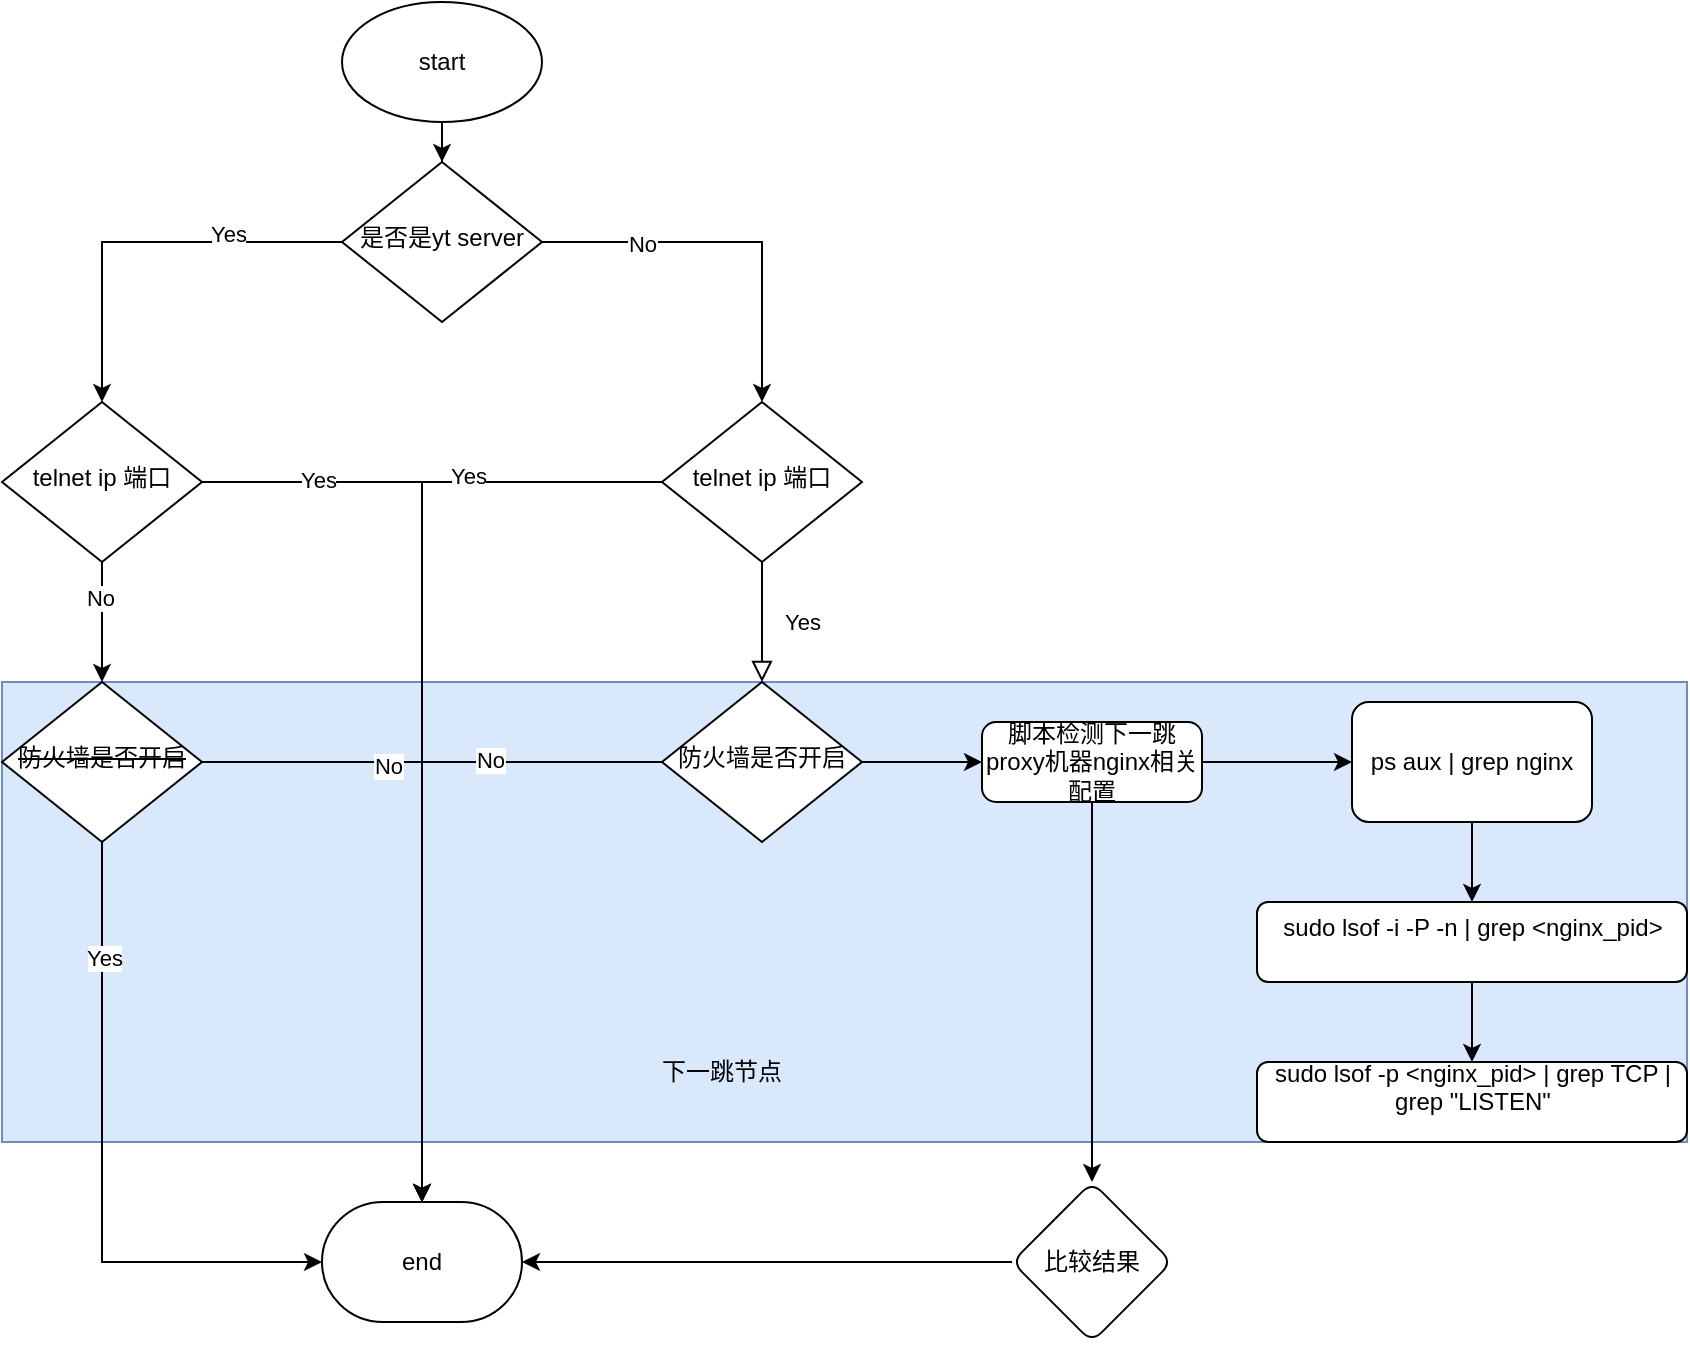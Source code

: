 <mxfile version="22.1.5" type="github">
  <diagram id="C5RBs43oDa-KdzZeNtuy" name="Page-1">
    <mxGraphModel dx="1853" dy="1745" grid="1" gridSize="10" guides="1" tooltips="1" connect="1" arrows="1" fold="1" page="1" pageScale="1" pageWidth="827" pageHeight="1169" math="0" shadow="0">
      <root>
        <mxCell id="WIyWlLk6GJQsqaUBKTNV-0" />
        <mxCell id="WIyWlLk6GJQsqaUBKTNV-1" parent="WIyWlLk6GJQsqaUBKTNV-0" />
        <mxCell id="WIyWlLk6GJQsqaUBKTNV-4" value="Yes" style="rounded=0;html=1;jettySize=auto;orthogonalLoop=1;fontSize=11;endArrow=block;endFill=0;endSize=8;strokeWidth=1;shadow=0;labelBackgroundColor=none;edgeStyle=orthogonalEdgeStyle;" parent="WIyWlLk6GJQsqaUBKTNV-1" source="WIyWlLk6GJQsqaUBKTNV-6" target="WIyWlLk6GJQsqaUBKTNV-10" edge="1">
          <mxGeometry y="20" relative="1" as="geometry">
            <mxPoint as="offset" />
          </mxGeometry>
        </mxCell>
        <mxCell id="ibWMEhjD8wriJO99BDjX-1" style="edgeStyle=orthogonalEdgeStyle;rounded=0;orthogonalLoop=1;jettySize=auto;html=1;" edge="1" parent="WIyWlLk6GJQsqaUBKTNV-1" source="WIyWlLk6GJQsqaUBKTNV-6" target="ibWMEhjD8wriJO99BDjX-0">
          <mxGeometry relative="1" as="geometry" />
        </mxCell>
        <mxCell id="ibWMEhjD8wriJO99BDjX-2" value="Yes" style="edgeLabel;html=1;align=center;verticalAlign=middle;resizable=0;points=[];" vertex="1" connectable="0" parent="ibWMEhjD8wriJO99BDjX-1">
          <mxGeometry x="-0.594" y="-3" relative="1" as="geometry">
            <mxPoint as="offset" />
          </mxGeometry>
        </mxCell>
        <mxCell id="WIyWlLk6GJQsqaUBKTNV-6" value="telnet ip 端口" style="rhombus;whiteSpace=wrap;html=1;shadow=0;fontFamily=Helvetica;fontSize=12;align=center;strokeWidth=1;spacing=6;spacingTop=-4;" parent="WIyWlLk6GJQsqaUBKTNV-1" vertex="1">
          <mxGeometry x="170" y="170" width="100" height="80" as="geometry" />
        </mxCell>
        <mxCell id="ibWMEhjD8wriJO99BDjX-30" style="edgeStyle=orthogonalEdgeStyle;rounded=0;orthogonalLoop=1;jettySize=auto;html=1;entryX=0.5;entryY=0;entryDx=0;entryDy=0;" edge="1" parent="WIyWlLk6GJQsqaUBKTNV-1" source="ibWMEhjD8wriJO99BDjX-28" target="WIyWlLk6GJQsqaUBKTNV-6">
          <mxGeometry relative="1" as="geometry">
            <Array as="points">
              <mxPoint x="220" y="90" />
            </Array>
          </mxGeometry>
        </mxCell>
        <mxCell id="ibWMEhjD8wriJO99BDjX-32" value="No" style="edgeLabel;html=1;align=center;verticalAlign=middle;resizable=0;points=[];" vertex="1" connectable="0" parent="ibWMEhjD8wriJO99BDjX-30">
          <mxGeometry x="-0.477" y="-1" relative="1" as="geometry">
            <mxPoint as="offset" />
          </mxGeometry>
        </mxCell>
        <mxCell id="ibWMEhjD8wriJO99BDjX-33" style="edgeStyle=orthogonalEdgeStyle;rounded=0;orthogonalLoop=1;jettySize=auto;html=1;entryX=0.5;entryY=0;entryDx=0;entryDy=0;" edge="1" parent="WIyWlLk6GJQsqaUBKTNV-1" source="ibWMEhjD8wriJO99BDjX-28" target="ibWMEhjD8wriJO99BDjX-31">
          <mxGeometry relative="1" as="geometry" />
        </mxCell>
        <mxCell id="ibWMEhjD8wriJO99BDjX-34" value="Yes" style="edgeLabel;html=1;align=center;verticalAlign=middle;resizable=0;points=[];" vertex="1" connectable="0" parent="ibWMEhjD8wriJO99BDjX-33">
          <mxGeometry x="-0.432" y="-4" relative="1" as="geometry">
            <mxPoint as="offset" />
          </mxGeometry>
        </mxCell>
        <mxCell id="ibWMEhjD8wriJO99BDjX-28" value="是否是yt server" style="rhombus;whiteSpace=wrap;html=1;shadow=0;fontFamily=Helvetica;fontSize=12;align=center;strokeWidth=1;spacing=6;spacingTop=-4;" vertex="1" parent="WIyWlLk6GJQsqaUBKTNV-1">
          <mxGeometry x="10" y="50" width="100" height="80" as="geometry" />
        </mxCell>
        <mxCell id="ibWMEhjD8wriJO99BDjX-36" value="" style="edgeStyle=orthogonalEdgeStyle;rounded=0;orthogonalLoop=1;jettySize=auto;html=1;" edge="1" parent="WIyWlLk6GJQsqaUBKTNV-1" source="ibWMEhjD8wriJO99BDjX-31" target="ibWMEhjD8wriJO99BDjX-35">
          <mxGeometry relative="1" as="geometry" />
        </mxCell>
        <mxCell id="ibWMEhjD8wriJO99BDjX-37" value="No" style="edgeLabel;html=1;align=center;verticalAlign=middle;resizable=0;points=[];" vertex="1" connectable="0" parent="ibWMEhjD8wriJO99BDjX-36">
          <mxGeometry x="-0.4" y="-1" relative="1" as="geometry">
            <mxPoint as="offset" />
          </mxGeometry>
        </mxCell>
        <mxCell id="ibWMEhjD8wriJO99BDjX-31" value="telnet ip 端口" style="rhombus;whiteSpace=wrap;html=1;shadow=0;fontFamily=Helvetica;fontSize=12;align=center;strokeWidth=1;spacing=6;spacingTop=-4;" vertex="1" parent="WIyWlLk6GJQsqaUBKTNV-1">
          <mxGeometry x="-160" y="170" width="100" height="80" as="geometry" />
        </mxCell>
        <mxCell id="ibWMEhjD8wriJO99BDjX-45" style="edgeStyle=orthogonalEdgeStyle;rounded=0;orthogonalLoop=1;jettySize=auto;html=1;entryX=0.5;entryY=0;entryDx=0;entryDy=0;" edge="1" parent="WIyWlLk6GJQsqaUBKTNV-1" source="ibWMEhjD8wriJO99BDjX-44" target="ibWMEhjD8wriJO99BDjX-28">
          <mxGeometry relative="1" as="geometry" />
        </mxCell>
        <mxCell id="ibWMEhjD8wriJO99BDjX-44" value="start" style="strokeWidth=1;html=1;shape=mxgraph.flowchart.start_1;whiteSpace=wrap;" vertex="1" parent="WIyWlLk6GJQsqaUBKTNV-1">
          <mxGeometry x="10" y="-30" width="100" height="60" as="geometry" />
        </mxCell>
        <mxCell id="ibWMEhjD8wriJO99BDjX-46" value="" style="group;fillColor=#dae8fc;strokeColor=#6c8ebf;" vertex="1" connectable="0" parent="WIyWlLk6GJQsqaUBKTNV-1">
          <mxGeometry x="-160" y="310" width="842.5" height="230" as="geometry" />
        </mxCell>
        <mxCell id="WIyWlLk6GJQsqaUBKTNV-10" value="防火墙是否开启" style="rhombus;whiteSpace=wrap;html=1;shadow=0;fontFamily=Helvetica;fontSize=12;align=center;strokeWidth=1;spacing=6;spacingTop=-4;" parent="ibWMEhjD8wriJO99BDjX-46" vertex="1">
          <mxGeometry x="330" width="100" height="80" as="geometry" />
        </mxCell>
        <mxCell id="ibWMEhjD8wriJO99BDjX-13" value="脚本检测下一跳proxy机器nginx相关配置" style="rounded=1;whiteSpace=wrap;html=1;absoluteArcSize=1;arcSize=14;strokeWidth=1;" vertex="1" parent="ibWMEhjD8wriJO99BDjX-46">
          <mxGeometry x="490" y="20" width="110" height="40" as="geometry" />
        </mxCell>
        <mxCell id="ibWMEhjD8wriJO99BDjX-14" style="edgeStyle=orthogonalEdgeStyle;rounded=0;orthogonalLoop=1;jettySize=auto;html=1;entryX=0;entryY=0.5;entryDx=0;entryDy=0;" edge="1" parent="ibWMEhjD8wriJO99BDjX-46" source="WIyWlLk6GJQsqaUBKTNV-10" target="ibWMEhjD8wriJO99BDjX-13">
          <mxGeometry relative="1" as="geometry" />
        </mxCell>
        <mxCell id="ibWMEhjD8wriJO99BDjX-19" value="ps aux | grep nginx" style="whiteSpace=wrap;html=1;rounded=1;arcSize=14;strokeWidth=1;" vertex="1" parent="ibWMEhjD8wriJO99BDjX-46">
          <mxGeometry x="675" y="10" width="120" height="60" as="geometry" />
        </mxCell>
        <mxCell id="ibWMEhjD8wriJO99BDjX-20" value="" style="edgeStyle=orthogonalEdgeStyle;rounded=0;orthogonalLoop=1;jettySize=auto;html=1;" edge="1" parent="ibWMEhjD8wriJO99BDjX-46" source="ibWMEhjD8wriJO99BDjX-13" target="ibWMEhjD8wriJO99BDjX-19">
          <mxGeometry relative="1" as="geometry" />
        </mxCell>
        <mxCell id="ibWMEhjD8wriJO99BDjX-21" value="&lt;div&gt;sudo lsof -i -P -n | grep &amp;lt;nginx_pid&amp;gt;&lt;/div&gt;&lt;div&gt;&lt;br&gt;&lt;/div&gt;" style="whiteSpace=wrap;html=1;rounded=1;arcSize=14;strokeWidth=1;" vertex="1" parent="ibWMEhjD8wriJO99BDjX-46">
          <mxGeometry x="627.5" y="110" width="215" height="40" as="geometry" />
        </mxCell>
        <mxCell id="ibWMEhjD8wriJO99BDjX-22" value="" style="edgeStyle=orthogonalEdgeStyle;rounded=0;orthogonalLoop=1;jettySize=auto;html=1;" edge="1" parent="ibWMEhjD8wriJO99BDjX-46" source="ibWMEhjD8wriJO99BDjX-19" target="ibWMEhjD8wriJO99BDjX-21">
          <mxGeometry relative="1" as="geometry" />
        </mxCell>
        <mxCell id="ibWMEhjD8wriJO99BDjX-23" value="&lt;div&gt;&lt;div&gt;sudo lsof -p &amp;lt;nginx_pid&amp;gt; | grep TCP | grep &quot;LISTEN&quot;&lt;/div&gt;&lt;/div&gt;&lt;div&gt;&lt;br&gt;&lt;/div&gt;" style="whiteSpace=wrap;html=1;rounded=1;arcSize=14;strokeWidth=1;" vertex="1" parent="ibWMEhjD8wriJO99BDjX-46">
          <mxGeometry x="627.5" y="190" width="215" height="40" as="geometry" />
        </mxCell>
        <mxCell id="ibWMEhjD8wriJO99BDjX-24" value="" style="edgeStyle=orthogonalEdgeStyle;rounded=0;orthogonalLoop=1;jettySize=auto;html=1;" edge="1" parent="ibWMEhjD8wriJO99BDjX-46" source="ibWMEhjD8wriJO99BDjX-21" target="ibWMEhjD8wriJO99BDjX-23">
          <mxGeometry relative="1" as="geometry" />
        </mxCell>
        <mxCell id="ibWMEhjD8wriJO99BDjX-35" value="&lt;strike&gt;防火墙是否开启&lt;/strike&gt;" style="rhombus;whiteSpace=wrap;html=1;shadow=0;align=center;strokeWidth=1;spacing=6;spacingTop=-4;" vertex="1" parent="ibWMEhjD8wriJO99BDjX-46">
          <mxGeometry width="100" height="80" as="geometry" />
        </mxCell>
        <mxCell id="ibWMEhjD8wriJO99BDjX-47" value="下一跳节点" style="text;html=1;strokeColor=none;fillColor=none;align=center;verticalAlign=middle;whiteSpace=wrap;rounded=0;" vertex="1" parent="ibWMEhjD8wriJO99BDjX-46">
          <mxGeometry x="320" y="180" width="80" height="30" as="geometry" />
        </mxCell>
        <mxCell id="ibWMEhjD8wriJO99BDjX-0" value="end" style="strokeWidth=1;html=1;shape=mxgraph.flowchart.terminator;whiteSpace=wrap;" vertex="1" parent="WIyWlLk6GJQsqaUBKTNV-1">
          <mxGeometry y="570" width="100" height="60" as="geometry" />
        </mxCell>
        <mxCell id="ibWMEhjD8wriJO99BDjX-10" style="edgeStyle=orthogonalEdgeStyle;rounded=0;orthogonalLoop=1;jettySize=auto;html=1;" edge="1" parent="WIyWlLk6GJQsqaUBKTNV-1" source="WIyWlLk6GJQsqaUBKTNV-10" target="ibWMEhjD8wriJO99BDjX-0">
          <mxGeometry relative="1" as="geometry" />
        </mxCell>
        <mxCell id="ibWMEhjD8wriJO99BDjX-12" value="No" style="edgeLabel;html=1;align=center;verticalAlign=middle;resizable=0;points=[];" vertex="1" connectable="0" parent="ibWMEhjD8wriJO99BDjX-10">
          <mxGeometry x="-0.495" y="-1" relative="1" as="geometry">
            <mxPoint as="offset" />
          </mxGeometry>
        </mxCell>
        <mxCell id="ibWMEhjD8wriJO99BDjX-27" style="edgeStyle=orthogonalEdgeStyle;rounded=0;orthogonalLoop=1;jettySize=auto;html=1;entryX=1;entryY=0.5;entryDx=0;entryDy=0;entryPerimeter=0;" edge="1" parent="WIyWlLk6GJQsqaUBKTNV-1" source="ibWMEhjD8wriJO99BDjX-25" target="ibWMEhjD8wriJO99BDjX-0">
          <mxGeometry relative="1" as="geometry" />
        </mxCell>
        <mxCell id="ibWMEhjD8wriJO99BDjX-40" style="edgeStyle=orthogonalEdgeStyle;rounded=0;orthogonalLoop=1;jettySize=auto;html=1;entryX=0.5;entryY=0;entryDx=0;entryDy=0;entryPerimeter=0;" edge="1" parent="WIyWlLk6GJQsqaUBKTNV-1" source="ibWMEhjD8wriJO99BDjX-35" target="ibWMEhjD8wriJO99BDjX-0">
          <mxGeometry relative="1" as="geometry" />
        </mxCell>
        <mxCell id="ibWMEhjD8wriJO99BDjX-41" value="No" style="edgeLabel;html=1;align=center;verticalAlign=middle;resizable=0;points=[];" vertex="1" connectable="0" parent="ibWMEhjD8wriJO99BDjX-40">
          <mxGeometry x="-0.44" y="-2" relative="1" as="geometry">
            <mxPoint as="offset" />
          </mxGeometry>
        </mxCell>
        <mxCell id="ibWMEhjD8wriJO99BDjX-42" style="edgeStyle=orthogonalEdgeStyle;rounded=0;orthogonalLoop=1;jettySize=auto;html=1;entryX=0;entryY=0.5;entryDx=0;entryDy=0;entryPerimeter=0;" edge="1" parent="WIyWlLk6GJQsqaUBKTNV-1" source="ibWMEhjD8wriJO99BDjX-35" target="ibWMEhjD8wriJO99BDjX-0">
          <mxGeometry relative="1" as="geometry">
            <Array as="points">
              <mxPoint x="-110" y="600" />
            </Array>
          </mxGeometry>
        </mxCell>
        <mxCell id="ibWMEhjD8wriJO99BDjX-43" value="Yes" style="edgeLabel;html=1;align=center;verticalAlign=middle;resizable=0;points=[];" vertex="1" connectable="0" parent="ibWMEhjD8wriJO99BDjX-42">
          <mxGeometry x="-0.642" y="1" relative="1" as="geometry">
            <mxPoint as="offset" />
          </mxGeometry>
        </mxCell>
        <mxCell id="ibWMEhjD8wriJO99BDjX-38" style="edgeStyle=orthogonalEdgeStyle;rounded=0;orthogonalLoop=1;jettySize=auto;html=1;entryX=0.5;entryY=0;entryDx=0;entryDy=0;entryPerimeter=0;" edge="1" parent="WIyWlLk6GJQsqaUBKTNV-1" source="ibWMEhjD8wriJO99BDjX-31" target="ibWMEhjD8wriJO99BDjX-0">
          <mxGeometry relative="1" as="geometry" />
        </mxCell>
        <mxCell id="ibWMEhjD8wriJO99BDjX-39" value="Yes" style="edgeLabel;html=1;align=center;verticalAlign=middle;resizable=0;points=[];" vertex="1" connectable="0" parent="ibWMEhjD8wriJO99BDjX-38">
          <mxGeometry x="-0.756" y="1" relative="1" as="geometry">
            <mxPoint as="offset" />
          </mxGeometry>
        </mxCell>
        <mxCell id="ibWMEhjD8wriJO99BDjX-25" value="比较结果" style="rhombus;whiteSpace=wrap;html=1;rounded=1;arcSize=14;strokeWidth=1;" vertex="1" parent="WIyWlLk6GJQsqaUBKTNV-1">
          <mxGeometry x="345" y="560" width="80" height="80" as="geometry" />
        </mxCell>
        <mxCell id="ibWMEhjD8wriJO99BDjX-26" value="" style="edgeStyle=orthogonalEdgeStyle;rounded=0;orthogonalLoop=1;jettySize=auto;html=1;" edge="1" parent="WIyWlLk6GJQsqaUBKTNV-1" source="ibWMEhjD8wriJO99BDjX-13" target="ibWMEhjD8wriJO99BDjX-25">
          <mxGeometry relative="1" as="geometry" />
        </mxCell>
      </root>
    </mxGraphModel>
  </diagram>
</mxfile>
